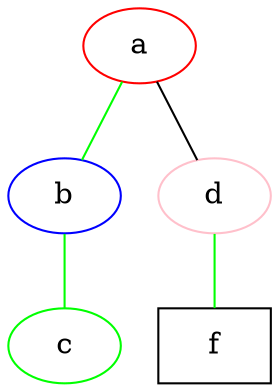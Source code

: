 graph graphname {
    a[color = red];
	b[color = blue];
	c[color = green];
	a--d;
	node[shape = box];
	edge[color = green];
	d[color = pink, shape = ellipse];
	f;
	a--b;
	b--c;
	d--f;
 }